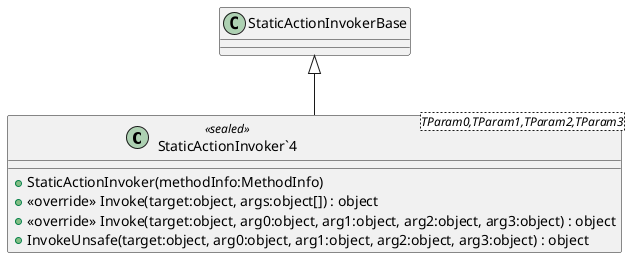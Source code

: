 @startuml
class "StaticActionInvoker`4"<TParam0,TParam1,TParam2,TParam3> <<sealed>> {
    + StaticActionInvoker(methodInfo:MethodInfo)
    + <<override>> Invoke(target:object, args:object[]) : object
    + <<override>> Invoke(target:object, arg0:object, arg1:object, arg2:object, arg3:object) : object
    + InvokeUnsafe(target:object, arg0:object, arg1:object, arg2:object, arg3:object) : object
}
StaticActionInvokerBase <|-- "StaticActionInvoker`4"
@enduml
